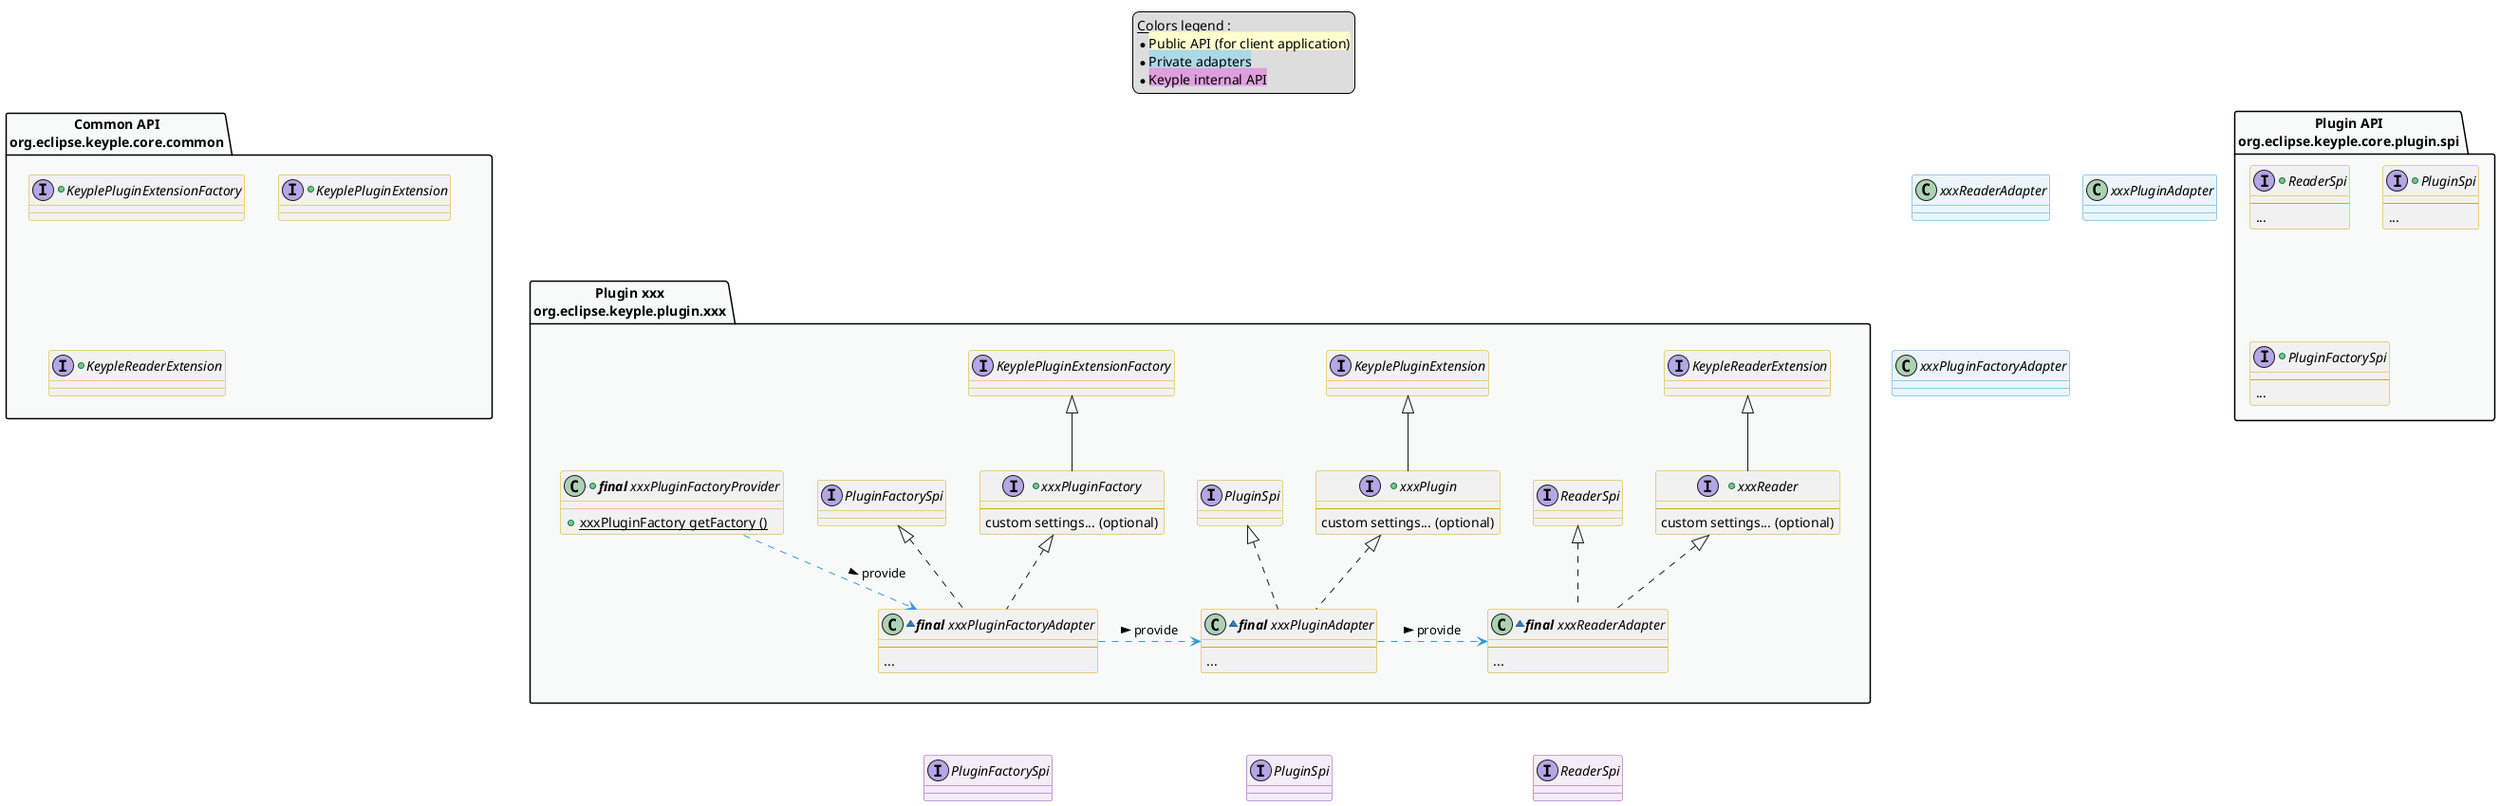 @startuml

' == THEME ==

'Couleurs issues de : https://htmlcolorcodes.com/fr/tableau-de-couleur/tableau-de-couleur-design-plat/
!define C_GREY1 F8F9F9
!define C_GREY2 F2F3F4
!define C_GREY3 E5E7E9
!define C_GREY4 D7DBDD
!define C_GREY5 CACFD2
!define C_GREY6 BDC3C7
!define C_LINK 3498DB
!define C_USE 27AE60

skinparam Shadowing false
skinparam ClassFontStyle italic
skinparam ClassBorderColor #D4AC0D
skinparam stereotypeABorderColor #A9DCDF
skinparam stereotypeIBorderColor #B4A7E5
skinparam stereotypeCBorderColor #ADD1B2
skinparam stereotypeEBorderColor #EB93DF
' Red
skinparam ClassBackgroundColor<<red>> #FDEDEC
skinparam ClassBorderColor<<red>> #E74C3C
hide <<red>> stereotype
' Purple
skinparam ClassBackgroundColor<<purple>> #F4ECF7
skinparam ClassBorderColor<<purple>> #8E44AD
hide <<purple>> stereotype
' blue
skinparam ClassBackgroundColor<<blue>> #EBF5FB
skinparam ClassBorderColor<<blue>> #3498DB
hide <<blue>> stereotype
' Green
skinparam ClassBackgroundColor<<green>> #E9F7EF
skinparam ClassBorderColor<<green>> #27AE60
hide <<green>> stereotype
' Grey
skinparam ClassBackgroundColor<<grey>> #EAECEE
skinparam ClassBorderColor<<grey>> #2C3E50
hide <<grey>> stereotype

' == CONTENT ==

legend top
    __Colors legend__ :
    * <back:#fefece>Public API (for client application)</back>
    * <back:lightBlue>Private adapters</back>
    * <back:plum>Keyple internal API</back>
end legend

package "Common API\norg.eclipse.keyple.core.common" as commonApi {
    +interface KeyplePluginExtensionFactory {
    }
    +interface KeyplePluginExtension {
    }
    +interface KeypleReaderExtension {
    }
}

package "Plugin API\norg.eclipse.keyple.core.plugin.spi" as pluginSpi {
    +interface ReaderSpi {
        --
        ...
    }
    +interface PluginSpi {
        --
        ...
    }
    +interface PluginFactorySpi {
        --
        ...
    }
}

package "Plugin xxx\norg.eclipse.keyple.plugin.xxx" as specificPluginApi {
    +class "**final** xxxPluginFactoryProvider" as xxxPluginFactoryProvider {
        +{static} xxxPluginFactory getFactory ()
    }
    together {
        +interface xxxPluginFactory extends KeyplePluginExtensionFactory {
            --
            custom settings... (optional)
        }
        +interface xxxPlugin extends KeyplePluginExtension {
            --
            custom settings... (optional)
        }
        +interface xxxReader extends KeypleReaderExtension {
            --
            custom settings... (optional)
        }
        ' Adapters
        ~class "**final** xxxPluginFactoryAdapter" as xxxPluginFactoryAdapter implements xxxPluginFactory, PluginFactorySpi {
            --
            ...
        }
        ~class "**final** xxxPluginAdapter" as xxxPluginAdapter implements xxxPlugin, PluginSpi {
            --
            ...
        }
        ~class "**final** xxxReaderAdapter" as xxxReaderAdapter implements xxxReader, ReaderSpi {
            --
            ...
        }
    }
}

' Associations

xxxPluginFactoryProvider ..> xxxPluginFactoryAdapter #C_LINK : provide >
xxxPluginFactoryAdapter .> xxxPluginAdapter #C_LINK : provide >
xxxPluginAdapter .> xxxReaderAdapter #C_LINK : provide >

' == LAYOUT ==

commonApi -[hidden]- specificPluginApi
xxxPluginFactoryAdapter -[hidden]- PluginFactorySpi
xxxReaderAdapter -[hidden]- ReaderSpi
xxxPluginAdapter -[hidden]- PluginSpi

' == STYLE ==

package commonApi #C_GREY1 {}
package pluginSpi #C_GREY1 {}
package specificPluginApi #C_GREY1 {}

class xxxReaderAdapter <<blue>>
class xxxPluginAdapter <<blue>>
class xxxPluginFactoryAdapter <<blue>>
interface ReaderSpi <<purple>>
interface PluginSpi <<purple>>
interface PluginFactorySpi <<purple>>

@enduml